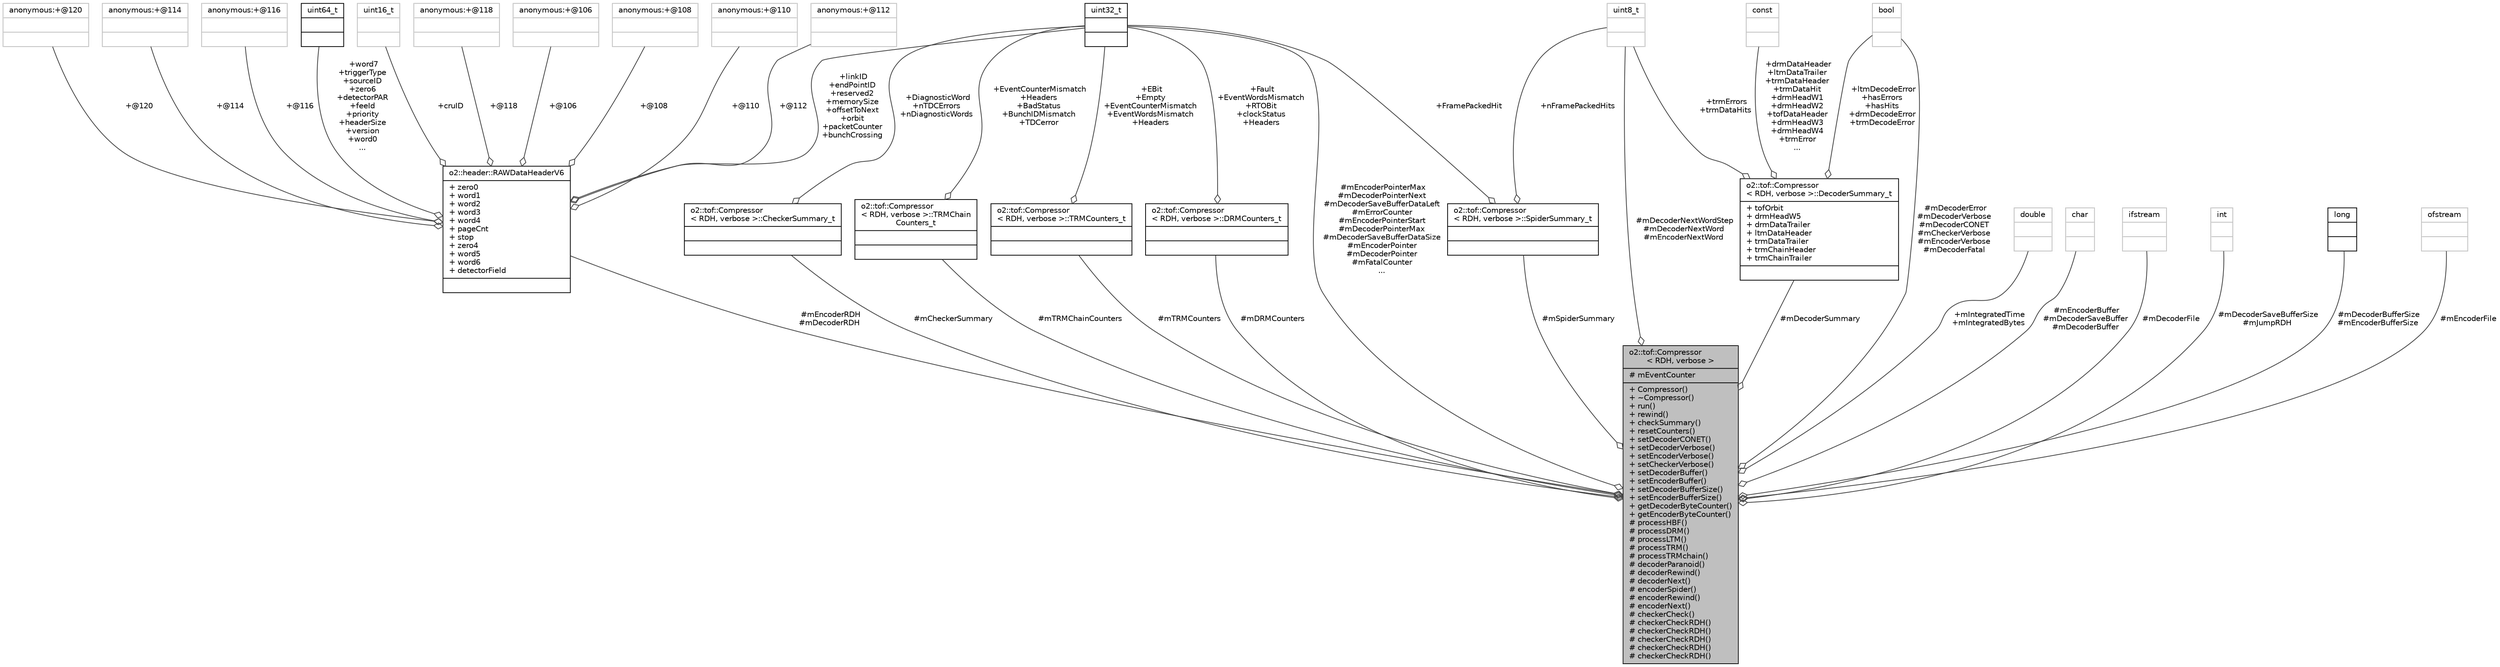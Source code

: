 digraph "o2::tof::Compressor&lt; RDH, verbose &gt;"
{
 // INTERACTIVE_SVG=YES
  bgcolor="transparent";
  edge [fontname="Helvetica",fontsize="10",labelfontname="Helvetica",labelfontsize="10"];
  node [fontname="Helvetica",fontsize="10",shape=record];
  Node2 [label="{o2::tof::Compressor\l\< RDH, verbose \>\n|# mEventCounter\l|+ Compressor()\l+ ~Compressor()\l+ run()\l+ rewind()\l+ checkSummary()\l+ resetCounters()\l+ setDecoderCONET()\l+ setDecoderVerbose()\l+ setEncoderVerbose()\l+ setCheckerVerbose()\l+ setDecoderBuffer()\l+ setEncoderBuffer()\l+ setDecoderBufferSize()\l+ setEncoderBufferSize()\l+ getDecoderByteCounter()\l+ getEncoderByteCounter()\l# processHBF()\l# processDRM()\l# processLTM()\l# processTRM()\l# processTRMchain()\l# decoderParanoid()\l# decoderRewind()\l# decoderNext()\l# encoderSpider()\l# encoderRewind()\l# encoderNext()\l# checkerCheck()\l# checkerCheckRDH()\l# checkerCheckRDH()\l# checkerCheckRDH()\l# checkerCheckRDH()\l# checkerCheckRDH()\l}",height=0.2,width=0.4,color="black", fillcolor="grey75", style="filled", fontcolor="black"];
  Node3 -> Node2 [color="grey25",fontsize="10",style="solid",label=" #mEncoderRDH\n#mDecoderRDH" ,arrowhead="odiamond",fontname="Helvetica"];
  Node3 [label="{o2::header::RAWDataHeaderV6\n|+ zero0\l+ word1\l+ word2\l+ word3\l+ word4\l+ pageCnt\l+ stop\l+ zero4\l+ word5\l+ word6\l+ detectorField\l|}",height=0.2,width=0.4,color="black",URL="$d5/d06/structo2_1_1header_1_1RAWDataHeaderV6.html"];
  Node4 -> Node3 [color="grey25",fontsize="10",style="solid",label=" +@114" ,arrowhead="odiamond",fontname="Helvetica"];
  Node4 [label="{anonymous:+@114\n||}",height=0.2,width=0.4,color="grey75"];
  Node5 -> Node3 [color="grey25",fontsize="10",style="solid",label=" +@116" ,arrowhead="odiamond",fontname="Helvetica"];
  Node5 [label="{anonymous:+@116\n||}",height=0.2,width=0.4,color="grey75"];
  Node6 -> Node3 [color="grey25",fontsize="10",style="solid",label=" +word7\n+triggerType\n+sourceID\n+zero6\n+detectorPAR\n+feeId\n+priority\n+headerSize\n+version\n+word0\n..." ,arrowhead="odiamond",fontname="Helvetica"];
  Node6 [label="{uint64_t\n||}",height=0.2,width=0.4,color="black",URL="$d6/d30/classuint64__t.html"];
  Node7 -> Node3 [color="grey25",fontsize="10",style="solid",label=" +cruID" ,arrowhead="odiamond",fontname="Helvetica"];
  Node7 [label="{uint16_t\n||}",height=0.2,width=0.4,color="grey75"];
  Node8 -> Node3 [color="grey25",fontsize="10",style="solid",label=" +@118" ,arrowhead="odiamond",fontname="Helvetica"];
  Node8 [label="{anonymous:+@118\n||}",height=0.2,width=0.4,color="grey75"];
  Node9 -> Node3 [color="grey25",fontsize="10",style="solid",label=" +@120" ,arrowhead="odiamond",fontname="Helvetica"];
  Node9 [label="{anonymous:+@120\n||}",height=0.2,width=0.4,color="grey75"];
  Node10 -> Node3 [color="grey25",fontsize="10",style="solid",label=" +linkID\n+endPointID\n+reserved2\n+memorySize\n+offsetToNext\n+orbit\n+packetCounter\n+bunchCrossing" ,arrowhead="odiamond",fontname="Helvetica"];
  Node10 [label="{uint32_t\n||}",height=0.2,width=0.4,color="black",URL="$d3/d87/classuint32__t.html"];
  Node11 -> Node3 [color="grey25",fontsize="10",style="solid",label=" +@106" ,arrowhead="odiamond",fontname="Helvetica"];
  Node11 [label="{anonymous:+@106\n||}",height=0.2,width=0.4,color="grey75"];
  Node12 -> Node3 [color="grey25",fontsize="10",style="solid",label=" +@108" ,arrowhead="odiamond",fontname="Helvetica"];
  Node12 [label="{anonymous:+@108\n||}",height=0.2,width=0.4,color="grey75"];
  Node13 -> Node3 [color="grey25",fontsize="10",style="solid",label=" +@110" ,arrowhead="odiamond",fontname="Helvetica"];
  Node13 [label="{anonymous:+@110\n||}",height=0.2,width=0.4,color="grey75"];
  Node14 -> Node3 [color="grey25",fontsize="10",style="solid",label=" +@112" ,arrowhead="odiamond",fontname="Helvetica"];
  Node14 [label="{anonymous:+@112\n||}",height=0.2,width=0.4,color="grey75"];
  Node15 -> Node2 [color="grey25",fontsize="10",style="solid",label=" #mCheckerSummary" ,arrowhead="odiamond",fontname="Helvetica"];
  Node15 [label="{o2::tof::Compressor\l\< RDH, verbose \>::CheckerSummary_t\n||}",height=0.2,width=0.4,color="black",URL="$d1/dc5/structo2_1_1tof_1_1Compressor_1_1CheckerSummary__t.html"];
  Node10 -> Node15 [color="grey25",fontsize="10",style="solid",label=" +DiagnosticWord\n+nTDCErrors\n+nDiagnosticWords" ,arrowhead="odiamond",fontname="Helvetica"];
  Node16 -> Node2 [color="grey25",fontsize="10",style="solid",label=" +mIntegratedTime\n+mIntegratedBytes" ,arrowhead="odiamond",fontname="Helvetica"];
  Node16 [label="{double\n||}",height=0.2,width=0.4,color="grey75"];
  Node17 -> Node2 [color="grey25",fontsize="10",style="solid",label=" #mDecoderSummary" ,arrowhead="odiamond",fontname="Helvetica"];
  Node17 [label="{o2::tof::Compressor\l\< RDH, verbose \>::DecoderSummary_t\n|+ tofOrbit\l+ drmHeadW5\l+ drmDataTrailer\l+ ltmDataHeader\l+ trmDataTrailer\l+ trmChainHeader\l+ trmChainTrailer\l|}",height=0.2,width=0.4,color="black",URL="$d7/d35/structo2_1_1tof_1_1Compressor_1_1DecoderSummary__t.html"];
  Node18 -> Node17 [color="grey25",fontsize="10",style="solid",label=" +trmErrors\n+trmDataHits" ,arrowhead="odiamond",fontname="Helvetica"];
  Node18 [label="{uint8_t\n||}",height=0.2,width=0.4,color="grey75"];
  Node19 -> Node17 [color="grey25",fontsize="10",style="solid",label=" +ltmDecodeError\n+hasErrors\n+hasHits\n+drmDecodeError\n+trmDecodeError" ,arrowhead="odiamond",fontname="Helvetica"];
  Node19 [label="{bool\n||}",height=0.2,width=0.4,color="grey75"];
  Node20 -> Node17 [color="grey25",fontsize="10",style="solid",label=" +drmDataHeader\n+ltmDataTrailer\n+trmDataHeader\n+trmDataHit\n+drmHeadW1\n+drmHeadW2\n+tofDataHeader\n+drmHeadW3\n+drmHeadW4\n+trmError\n..." ,arrowhead="odiamond",fontname="Helvetica"];
  Node20 [label="{const\n||}",height=0.2,width=0.4,color="grey75"];
  Node21 -> Node2 [color="grey25",fontsize="10",style="solid",label=" #mTRMChainCounters" ,arrowhead="odiamond",fontname="Helvetica"];
  Node21 [label="{o2::tof::Compressor\l\< RDH, verbose \>::TRMChain\lCounters_t\n||}",height=0.2,width=0.4,color="black",URL="$d9/d53/structo2_1_1tof_1_1Compressor_1_1TRMChainCounters__t.html"];
  Node10 -> Node21 [color="grey25",fontsize="10",style="solid",label=" +EventCounterMismatch\n+Headers\n+BadStatus\n+BunchIDMismatch\n+TDCerror" ,arrowhead="odiamond",fontname="Helvetica"];
  Node22 -> Node2 [color="grey25",fontsize="10",style="solid",label=" #mTRMCounters" ,arrowhead="odiamond",fontname="Helvetica"];
  Node22 [label="{o2::tof::Compressor\l\< RDH, verbose \>::TRMCounters_t\n||}",height=0.2,width=0.4,color="black",URL="$d7/d0a/structo2_1_1tof_1_1Compressor_1_1TRMCounters__t.html"];
  Node10 -> Node22 [color="grey25",fontsize="10",style="solid",label=" +EBit\n+Empty\n+EventCounterMismatch\n+EventWordsMismatch\n+Headers" ,arrowhead="odiamond",fontname="Helvetica"];
  Node18 -> Node2 [color="grey25",fontsize="10",style="solid",label=" #mDecoderNextWordStep\n#mDecoderNextWord\n#mEncoderNextWord" ,arrowhead="odiamond",fontname="Helvetica"];
  Node23 -> Node2 [color="grey25",fontsize="10",style="solid",label=" #mEncoderBuffer\n#mDecoderSaveBuffer\n#mDecoderBuffer" ,arrowhead="odiamond",fontname="Helvetica"];
  Node23 [label="{char\n||}",height=0.2,width=0.4,color="grey75"];
  Node24 -> Node2 [color="grey25",fontsize="10",style="solid",label=" #mDecoderFile" ,arrowhead="odiamond",fontname="Helvetica"];
  Node24 [label="{ifstream\n||}",height=0.2,width=0.4,color="grey75"];
  Node25 -> Node2 [color="grey25",fontsize="10",style="solid",label=" #mDRMCounters" ,arrowhead="odiamond",fontname="Helvetica"];
  Node25 [label="{o2::tof::Compressor\l\< RDH, verbose \>::DRMCounters_t\n||}",height=0.2,width=0.4,color="black",URL="$de/d81/structo2_1_1tof_1_1Compressor_1_1DRMCounters__t.html"];
  Node10 -> Node25 [color="grey25",fontsize="10",style="solid",label=" +Fault\n+EventWordsMismatch\n+RTOBit\n+clockStatus\n+Headers" ,arrowhead="odiamond",fontname="Helvetica"];
  Node10 -> Node2 [color="grey25",fontsize="10",style="solid",label=" #mEncoderPointerMax\n#mDecoderPointerNext\n#mDecoderSaveBufferDataLeft\n#mErrorCounter\n#mEncoderPointerStart\n#mDecoderPointerMax\n#mDecoderSaveBufferDataSize\n#mEncoderPointer\n#mDecoderPointer\n#mFatalCounter\n..." ,arrowhead="odiamond",fontname="Helvetica"];
  Node26 -> Node2 [color="grey25",fontsize="10",style="solid",label=" #mDecoderSaveBufferSize\n#mJumpRDH" ,arrowhead="odiamond",fontname="Helvetica"];
  Node26 [label="{int\n||}",height=0.2,width=0.4,color="grey75"];
  Node19 -> Node2 [color="grey25",fontsize="10",style="solid",label=" #mDecoderError\n#mDecoderVerbose\n#mDecoderCONET\n#mCheckerVerbose\n#mEncoderVerbose\n#mDecoderFatal" ,arrowhead="odiamond",fontname="Helvetica"];
  Node27 -> Node2 [color="grey25",fontsize="10",style="solid",label=" #mDecoderBufferSize\n#mEncoderBufferSize" ,arrowhead="odiamond",fontname="Helvetica"];
  Node27 [label="{long\n||}",height=0.2,width=0.4,color="black",URL="$d7/d63/classlong.html"];
  Node28 -> Node2 [color="grey25",fontsize="10",style="solid",label=" #mSpiderSummary" ,arrowhead="odiamond",fontname="Helvetica"];
  Node28 [label="{o2::tof::Compressor\l\< RDH, verbose \>::SpiderSummary_t\n||}",height=0.2,width=0.4,color="black",URL="$d0/d5f/structo2_1_1tof_1_1Compressor_1_1SpiderSummary__t.html"];
  Node18 -> Node28 [color="grey25",fontsize="10",style="solid",label=" +nFramePackedHits" ,arrowhead="odiamond",fontname="Helvetica"];
  Node10 -> Node28 [color="grey25",fontsize="10",style="solid",label=" +FramePackedHit" ,arrowhead="odiamond",fontname="Helvetica"];
  Node29 -> Node2 [color="grey25",fontsize="10",style="solid",label=" #mEncoderFile" ,arrowhead="odiamond",fontname="Helvetica"];
  Node29 [label="{ofstream\n||}",height=0.2,width=0.4,color="grey75"];
}
